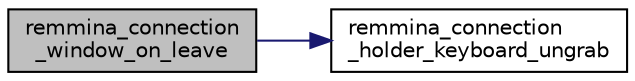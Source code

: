 digraph "remmina_connection_window_on_leave"
{
  edge [fontname="Helvetica",fontsize="10",labelfontname="Helvetica",labelfontsize="10"];
  node [fontname="Helvetica",fontsize="10",shape=record];
  rankdir="LR";
  Node14781 [label="remmina_connection\l_window_on_leave",height=0.2,width=0.4,color="black", fillcolor="grey75", style="filled", fontcolor="black"];
  Node14781 -> Node14782 [color="midnightblue",fontsize="10",style="solid",fontname="Helvetica"];
  Node14782 [label="remmina_connection\l_holder_keyboard_ungrab",height=0.2,width=0.4,color="black", fillcolor="white", style="filled",URL="$remmina__connection__window_8c.html#af137217cf6ef1ea58f40781f54fd8fe9"];
}
